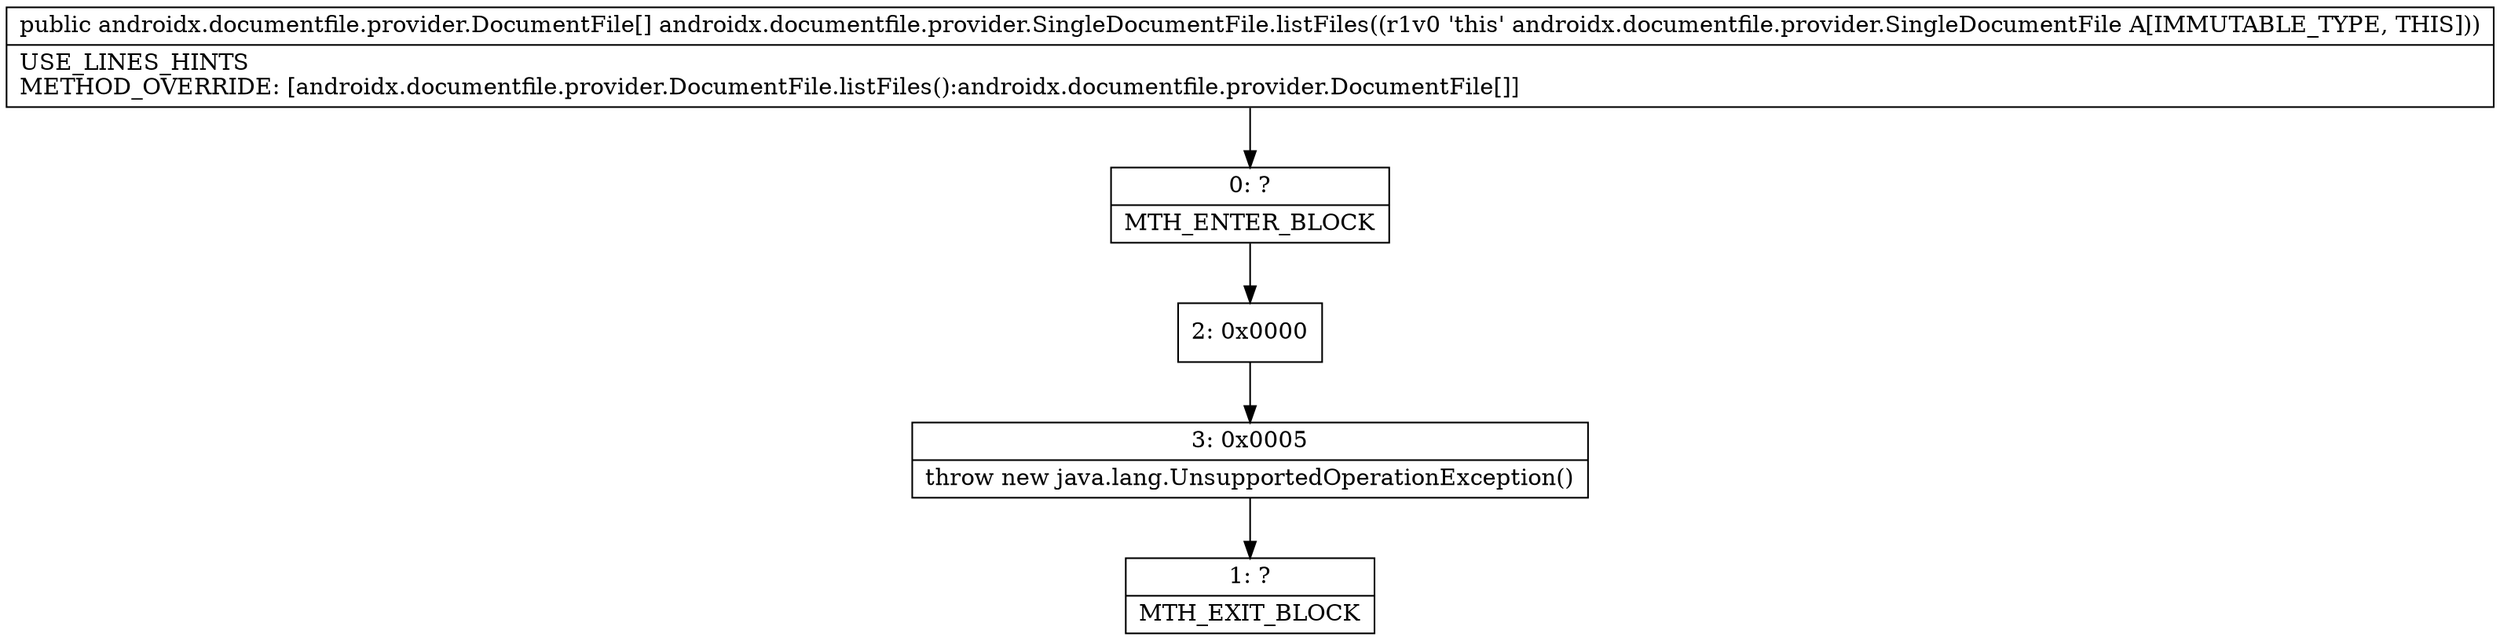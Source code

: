 digraph "CFG forandroidx.documentfile.provider.SingleDocumentFile.listFiles()[Landroidx\/documentfile\/provider\/DocumentFile;" {
Node_0 [shape=record,label="{0\:\ ?|MTH_ENTER_BLOCK\l}"];
Node_2 [shape=record,label="{2\:\ 0x0000}"];
Node_3 [shape=record,label="{3\:\ 0x0005|throw new java.lang.UnsupportedOperationException()\l}"];
Node_1 [shape=record,label="{1\:\ ?|MTH_EXIT_BLOCK\l}"];
MethodNode[shape=record,label="{public androidx.documentfile.provider.DocumentFile[] androidx.documentfile.provider.SingleDocumentFile.listFiles((r1v0 'this' androidx.documentfile.provider.SingleDocumentFile A[IMMUTABLE_TYPE, THIS]))  | USE_LINES_HINTS\lMETHOD_OVERRIDE: [androidx.documentfile.provider.DocumentFile.listFiles():androidx.documentfile.provider.DocumentFile[]]\l}"];
MethodNode -> Node_0;Node_0 -> Node_2;
Node_2 -> Node_3;
Node_3 -> Node_1;
}

